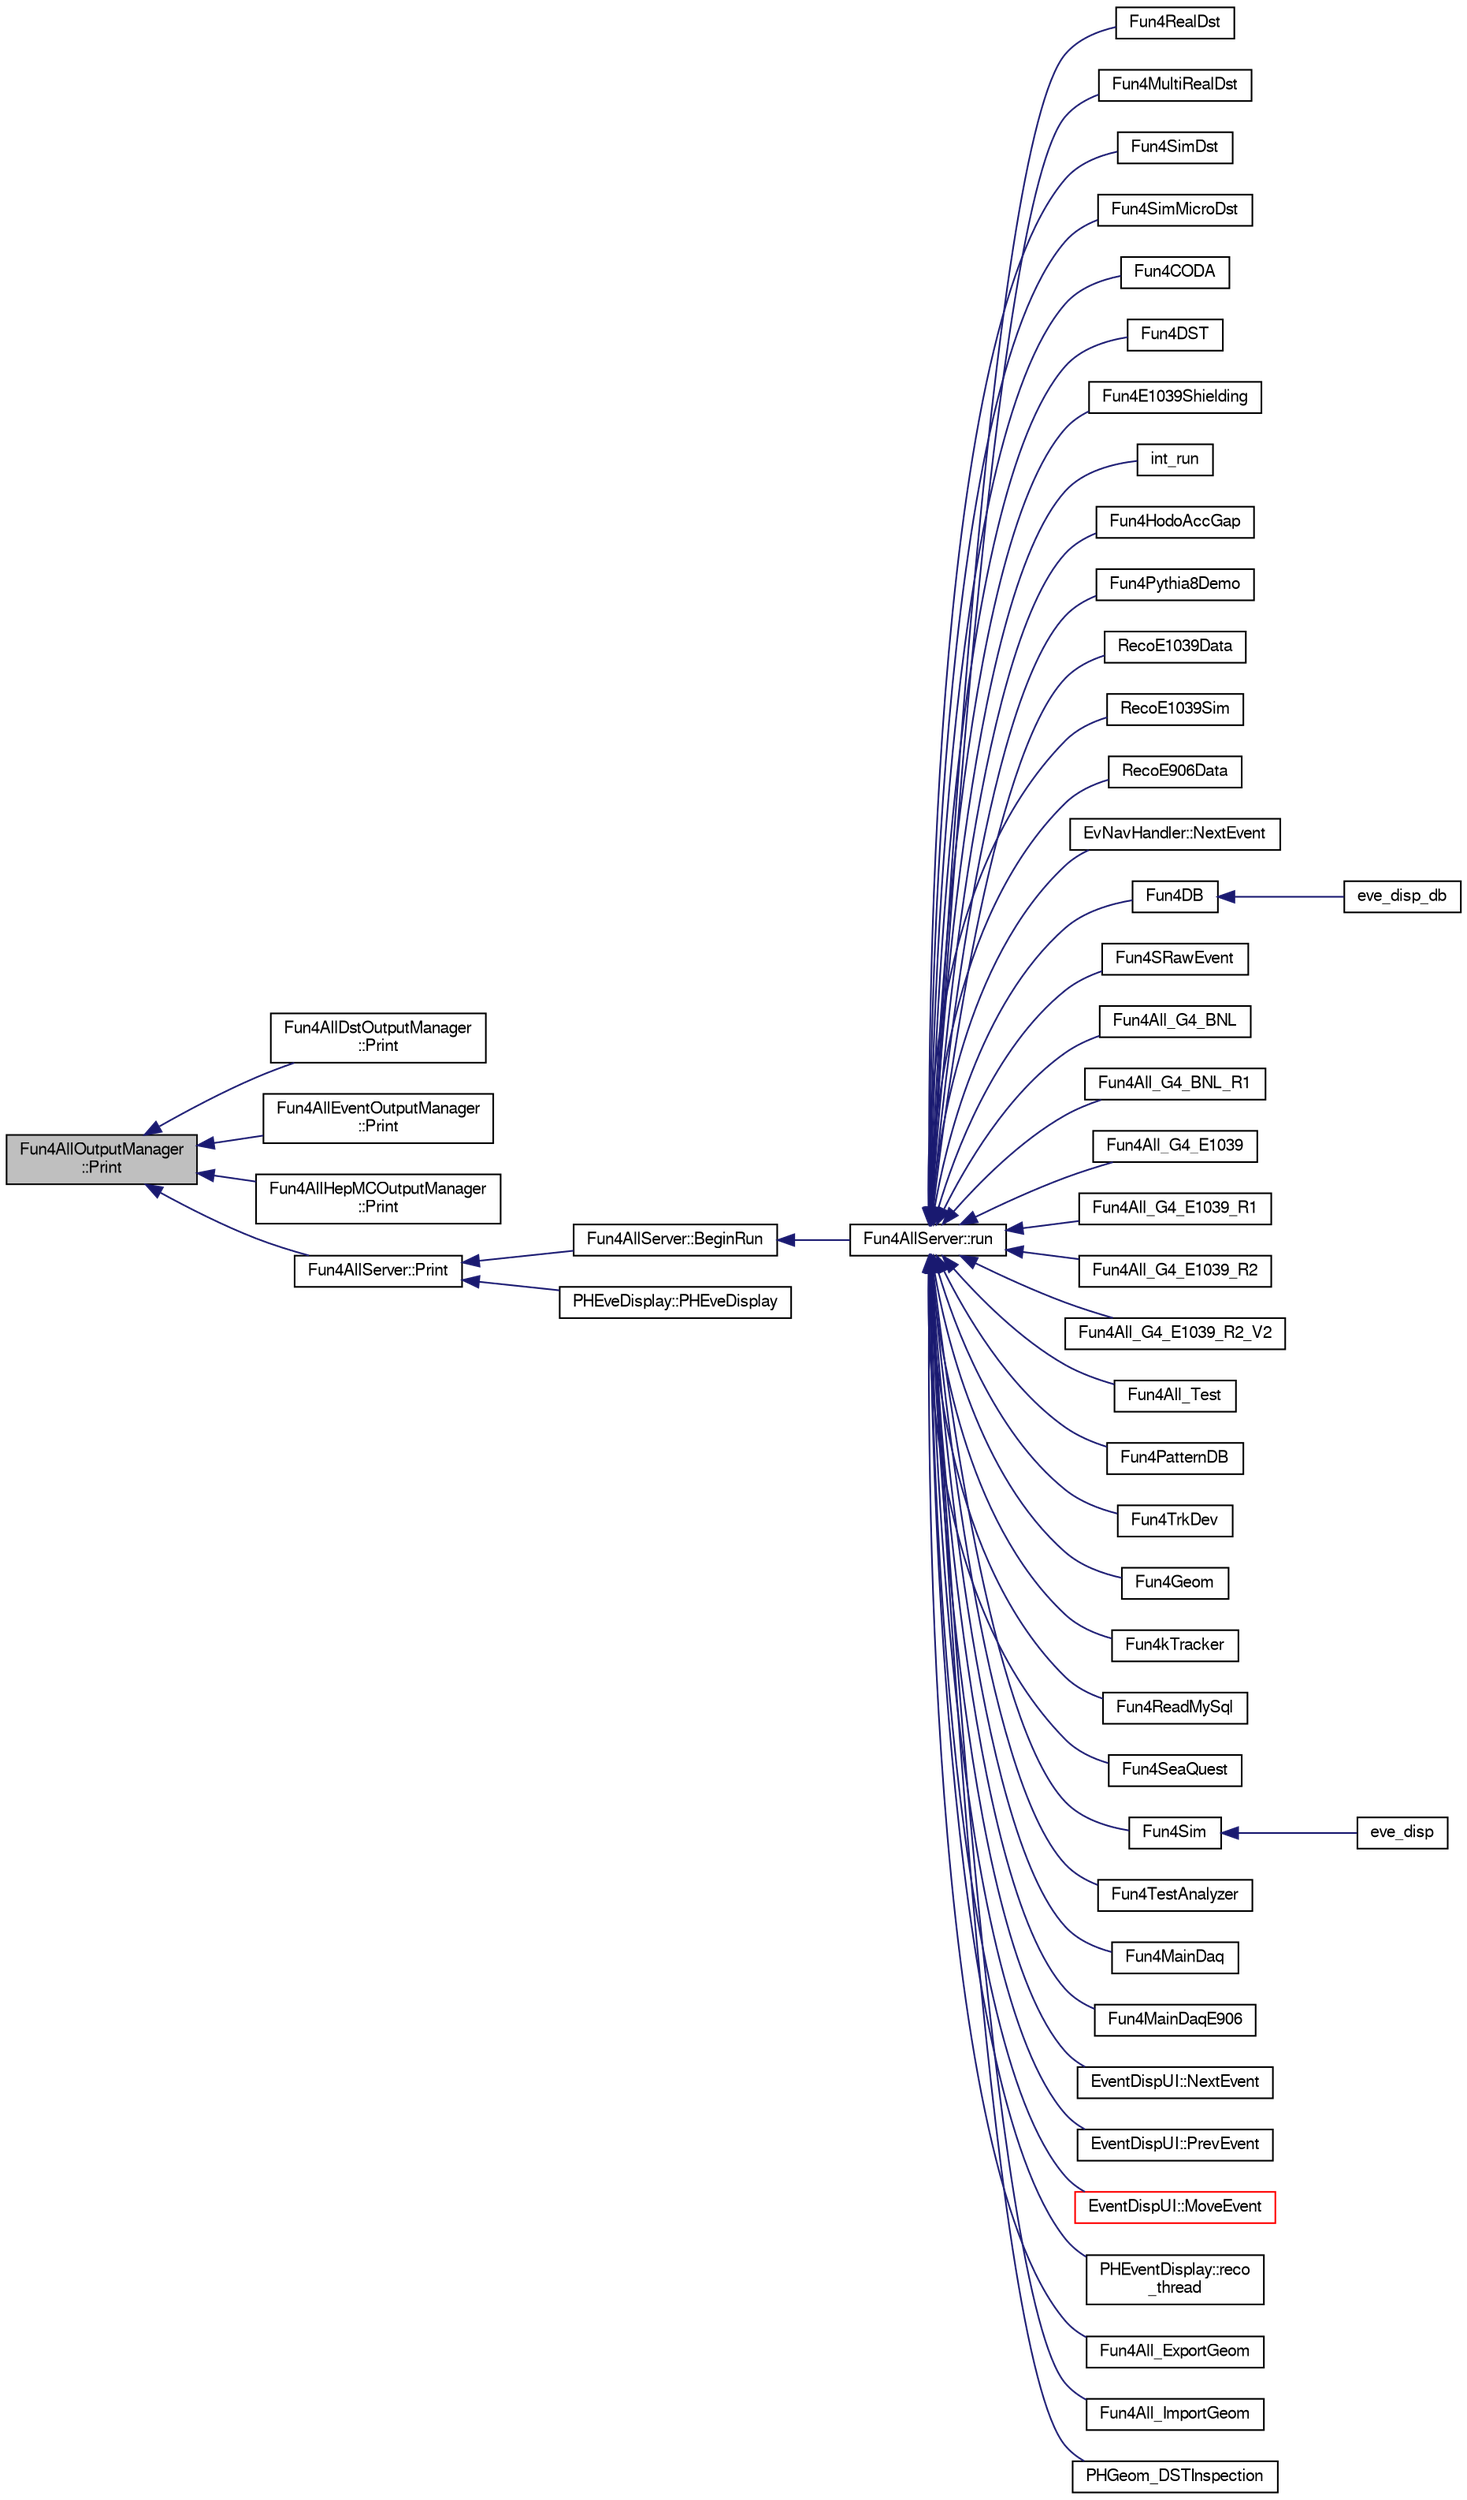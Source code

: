 digraph "Fun4AllOutputManager::Print"
{
  bgcolor="transparent";
  edge [fontname="FreeSans",fontsize="10",labelfontname="FreeSans",labelfontsize="10"];
  node [fontname="FreeSans",fontsize="10",shape=record];
  rankdir="LR";
  Node1 [label="Fun4AllOutputManager\l::Print",height=0.2,width=0.4,color="black", fillcolor="grey75", style="filled" fontcolor="black"];
  Node1 -> Node2 [dir="back",color="midnightblue",fontsize="10",style="solid",fontname="FreeSans"];
  Node2 [label="Fun4AllDstOutputManager\l::Print",height=0.2,width=0.4,color="black",URL="$da/daa/classFun4AllDstOutputManager.html#aabf3c98fd391310f0bd2b917213f6671",tooltip="print method (dump event selector) "];
  Node1 -> Node3 [dir="back",color="midnightblue",fontsize="10",style="solid",fontname="FreeSans"];
  Node3 [label="Fun4AllEventOutputManager\l::Print",height=0.2,width=0.4,color="black",URL="$d2/d4a/classFun4AllEventOutputManager.html#a2d0c494379ea20262ea11203096d0884",tooltip="print method (dump event selector) "];
  Node1 -> Node4 [dir="back",color="midnightblue",fontsize="10",style="solid",fontname="FreeSans"];
  Node4 [label="Fun4AllHepMCOutputManager\l::Print",height=0.2,width=0.4,color="black",URL="$d0/dec/classFun4AllHepMCOutputManager.html#ae757e05063e710a80aa993af065a15ce",tooltip="print method (dump event selector) "];
  Node1 -> Node5 [dir="back",color="midnightblue",fontsize="10",style="solid",fontname="FreeSans"];
  Node5 [label="Fun4AllServer::Print",height=0.2,width=0.4,color="black",URL="$da/d29/classFun4AllServer.html#ae1b1a243ee1a67367c8da4ec3bdc003d"];
  Node5 -> Node6 [dir="back",color="midnightblue",fontsize="10",style="solid",fontname="FreeSans"];
  Node6 [label="Fun4AllServer::BeginRun",height=0.2,width=0.4,color="black",URL="$da/d29/classFun4AllServer.html#afcfc5583204cac58b4e66a2406187a18"];
  Node6 -> Node7 [dir="back",color="midnightblue",fontsize="10",style="solid",fontname="FreeSans"];
  Node7 [label="Fun4AllServer::run",height=0.2,width=0.4,color="black",URL="$da/d29/classFun4AllServer.html#a11bbc8b2f53bc06e0b05ee202dd6372a",tooltip="run n events (0 means up to end of file) "];
  Node7 -> Node8 [dir="back",color="midnightblue",fontsize="10",style="solid",fontname="FreeSans"];
  Node8 [label="Fun4RealDst",height=0.2,width=0.4,color="black",URL="$da/daa/Fun4RealDst_8C.html#af2bc551d71266cd8c5a6daeea6a861d8",tooltip="Fun4MainDaq.C: Fun4all macro to decode the MainDAQ data. "];
  Node7 -> Node9 [dir="back",color="midnightblue",fontsize="10",style="solid",fontname="FreeSans"];
  Node9 [label="Fun4MultiRealDst",height=0.2,width=0.4,color="black",URL="$da/daa/Fun4RealDst_8C.html#aa80eadb6952b5d52a756d7cf52d05770",tooltip="Function to analyze multiple DST files. "];
  Node7 -> Node10 [dir="back",color="midnightblue",fontsize="10",style="solid",fontname="FreeSans"];
  Node10 [label="Fun4SimDst",height=0.2,width=0.4,color="black",URL="$db/dba/Fun4SimDst_8C.html#abf0708efff889232b6c0a7359cfb70ae",tooltip="Fun4SimDst.C: Fun4all macro to analyze the E1039 simulated DST files. "];
  Node7 -> Node11 [dir="back",color="midnightblue",fontsize="10",style="solid",fontname="FreeSans"];
  Node11 [label="Fun4SimMicroDst",height=0.2,width=0.4,color="black",URL="$d6/dac/Fun4SimMicroDst_8C.html#ab980c780491ded824d61247fc1fa6127",tooltip="Fun4SimMicroDst.C: Fun4all macro to analyze you uDST. "];
  Node7 -> Node12 [dir="back",color="midnightblue",fontsize="10",style="solid",fontname="FreeSans"];
  Node12 [label="Fun4CODA",height=0.2,width=0.4,color="black",URL="$db/dbe/Fun4CODA_8C.html#a1bbee777074605aa2a59ddf9b2b52742"];
  Node7 -> Node13 [dir="back",color="midnightblue",fontsize="10",style="solid",fontname="FreeSans"];
  Node13 [label="Fun4DST",height=0.2,width=0.4,color="black",URL="$de/daf/Fun4DST_8C.html#a6a43c5ad028285b022976fa872e60cbc"];
  Node7 -> Node14 [dir="back",color="midnightblue",fontsize="10",style="solid",fontname="FreeSans"];
  Node14 [label="Fun4E1039Shielding",height=0.2,width=0.4,color="black",URL="$d2/d24/Fun4E1039Shielding_8C.html#a42592782dd55d6e219305ff678a00dc2"];
  Node7 -> Node15 [dir="back",color="midnightblue",fontsize="10",style="solid",fontname="FreeSans"];
  Node15 [label="int_run",height=0.2,width=0.4,color="black",URL="$d1/da2/E1039Shielding_2int__run_8C.html#a088590a1a5b93b904ba076de8ca1ef82"];
  Node7 -> Node16 [dir="back",color="midnightblue",fontsize="10",style="solid",fontname="FreeSans"];
  Node16 [label="Fun4HodoAccGap",height=0.2,width=0.4,color="black",URL="$d6/d6a/Fun4HodoAccGap_8C.html#a7aaa0687f144d5e7b417d7e9ac5f36da"];
  Node7 -> Node17 [dir="back",color="midnightblue",fontsize="10",style="solid",fontname="FreeSans"];
  Node17 [label="Fun4Pythia8Demo",height=0.2,width=0.4,color="black",URL="$de/d66/Fun4Pythia8Demo_8C.html#a6a06be36766511c5ad76013c9cbfe5b5"];
  Node7 -> Node18 [dir="back",color="midnightblue",fontsize="10",style="solid",fontname="FreeSans"];
  Node18 [label="RecoE1039Data",height=0.2,width=0.4,color="black",URL="$db/dea/RecoE1039Data_8C.html#a619388c470b52b98a611cb6f18ba24c1"];
  Node7 -> Node19 [dir="back",color="midnightblue",fontsize="10",style="solid",fontname="FreeSans"];
  Node19 [label="RecoE1039Sim",height=0.2,width=0.4,color="black",URL="$d0/d9c/RecoE1039Sim_8C.html#a07edfd7b51752cb53ea50911050a8511"];
  Node7 -> Node20 [dir="back",color="midnightblue",fontsize="10",style="solid",fontname="FreeSans"];
  Node20 [label="RecoE906Data",height=0.2,width=0.4,color="black",URL="$df/d0c/RecoE906Data_8C.html#ad032525ca693000ba382d14d82bf9f2b"];
  Node7 -> Node21 [dir="back",color="midnightblue",fontsize="10",style="solid",fontname="FreeSans"];
  Node21 [label="EvNavHandler::NextEvent",height=0.2,width=0.4,color="black",URL="$d2/d99/classEvNavHandler.html#ad5d302e05a2917dbcf1d4b66453b7187"];
  Node7 -> Node22 [dir="back",color="midnightblue",fontsize="10",style="solid",fontname="FreeSans"];
  Node22 [label="Fun4DB",height=0.2,width=0.4,color="black",URL="$df/dc0/Fun4DB_8C.html#a156048b96f7485e3cc410afbc05fc286"];
  Node22 -> Node23 [dir="back",color="midnightblue",fontsize="10",style="solid",fontname="FreeSans"];
  Node23 [label="eve_disp_db",height=0.2,width=0.4,color="black",URL="$de/d2a/eve__disp__db_8C.html#aa8b45dd9cf940c8aff427aed5d9db19f"];
  Node7 -> Node24 [dir="back",color="midnightblue",fontsize="10",style="solid",fontname="FreeSans"];
  Node24 [label="Fun4SRawEvent",height=0.2,width=0.4,color="black",URL="$d8/de7/Fun4SRawEvent_8C.html#aaa9bb2e956ce860a8cb6e7845bcc4ed5"];
  Node7 -> Node25 [dir="back",color="midnightblue",fontsize="10",style="solid",fontname="FreeSans"];
  Node25 [label="Fun4All_G4_BNL",height=0.2,width=0.4,color="black",URL="$d9/de0/Fun4All__G4__BNL_8C.html#a62a558c2bb73d1be82a65b16f52ce2e0"];
  Node7 -> Node26 [dir="back",color="midnightblue",fontsize="10",style="solid",fontname="FreeSans"];
  Node26 [label="Fun4All_G4_BNL_R1",height=0.2,width=0.4,color="black",URL="$de/dad/Fun4All__G4__BNL__R1_8C.html#a361be596f3554cfa3d0fc26346c50c31"];
  Node7 -> Node27 [dir="back",color="midnightblue",fontsize="10",style="solid",fontname="FreeSans"];
  Node27 [label="Fun4All_G4_E1039",height=0.2,width=0.4,color="black",URL="$d1/d24/Fun4All__G4__E1039_8C.html#ad81863c21df83a735c57713bc9ec59b1"];
  Node7 -> Node28 [dir="back",color="midnightblue",fontsize="10",style="solid",fontname="FreeSans"];
  Node28 [label="Fun4All_G4_E1039_R1",height=0.2,width=0.4,color="black",URL="$de/d10/Fun4All__G4__E1039__R1_8C.html#aa484b834b55e3114dfd4cd82dcd11831"];
  Node7 -> Node29 [dir="back",color="midnightblue",fontsize="10",style="solid",fontname="FreeSans"];
  Node29 [label="Fun4All_G4_E1039_R2",height=0.2,width=0.4,color="black",URL="$df/d98/Fun4All__G4__E1039__R2_8C.html#a0cc5938b98723b2d5216049aad7edb01"];
  Node7 -> Node30 [dir="back",color="midnightblue",fontsize="10",style="solid",fontname="FreeSans"];
  Node30 [label="Fun4All_G4_E1039_R2_V2",height=0.2,width=0.4,color="black",URL="$d1/d91/Fun4All__G4__E1039__R2__V2_8C.html#a89f8b08cddafb17f4ba14e509a0ca1db"];
  Node7 -> Node31 [dir="back",color="midnightblue",fontsize="10",style="solid",fontname="FreeSans"];
  Node31 [label="Fun4All_Test",height=0.2,width=0.4,color="black",URL="$d5/db4/Fun4All__Test_8C.html#ae69a57ea66fbed58544200f95796a66f"];
  Node7 -> Node32 [dir="back",color="midnightblue",fontsize="10",style="solid",fontname="FreeSans"];
  Node32 [label="Fun4PatternDB",height=0.2,width=0.4,color="black",URL="$d7/d66/Fun4PatternDB_8C.html#a9e68afec0dfdd12961d550386529d5eb"];
  Node7 -> Node33 [dir="back",color="midnightblue",fontsize="10",style="solid",fontname="FreeSans"];
  Node33 [label="Fun4TrkDev",height=0.2,width=0.4,color="black",URL="$d2/d3a/Fun4TrkDev_8C.html#abd98cf50196a6ad7cb2289d1f0442b73"];
  Node7 -> Node34 [dir="back",color="midnightblue",fontsize="10",style="solid",fontname="FreeSans"];
  Node34 [label="Fun4Geom",height=0.2,width=0.4,color="black",URL="$db/d7c/Fun4DumpGeom_8C.html#ac8b66de3cf15072c6969f76f6b8f7f4c"];
  Node7 -> Node35 [dir="back",color="midnightblue",fontsize="10",style="solid",fontname="FreeSans"];
  Node35 [label="Fun4kTracker",height=0.2,width=0.4,color="black",URL="$dd/d7d/Fun4kTracker_8C.html#abe7052288e4678d0346333383ad821ff"];
  Node7 -> Node36 [dir="back",color="midnightblue",fontsize="10",style="solid",fontname="FreeSans"];
  Node36 [label="Fun4ReadMySql",height=0.2,width=0.4,color="black",URL="$d9/d8c/Fun4ReadMySql_8C.html#a82110168fa15d41b073c27eeadfc0ff3"];
  Node7 -> Node37 [dir="back",color="midnightblue",fontsize="10",style="solid",fontname="FreeSans"];
  Node37 [label="Fun4SeaQuest",height=0.2,width=0.4,color="black",URL="$d6/d4c/Fun4SeaQuest_8C.html#a81bffd149f5c71602cb40eb0f45019c3"];
  Node7 -> Node38 [dir="back",color="midnightblue",fontsize="10",style="solid",fontname="FreeSans"];
  Node38 [label="Fun4Sim",height=0.2,width=0.4,color="black",URL="$d7/d65/e1039-core_2macros_2Fun4Sim_8C.html#a5e9276116ae0064f58b288a1e0e4e3db"];
  Node38 -> Node39 [dir="back",color="midnightblue",fontsize="10",style="solid",fontname="FreeSans"];
  Node39 [label="eve_disp",height=0.2,width=0.4,color="black",URL="$d2/d96/eve__disp_8C.html#abeb034dea489ef1866373d2464ec5721"];
  Node7 -> Node40 [dir="back",color="midnightblue",fontsize="10",style="solid",fontname="FreeSans"];
  Node40 [label="Fun4TestAnalyzer",height=0.2,width=0.4,color="black",URL="$de/d48/Fun4TestAnalyzer_8C.html#af993f3ce438e5ebcb52b97e41124a3db"];
  Node7 -> Node41 [dir="back",color="midnightblue",fontsize="10",style="solid",fontname="FreeSans"];
  Node41 [label="Fun4MainDaq",height=0.2,width=0.4,color="black",URL="$df/d6a/e1039-core_2online_2macros_2Fun4MainDaq_8C.html#ab9151bcfc5d35e7a25c9cf86fddd2bd2",tooltip="Fun4MainDaq.C: Fun4all macro to decode the MainDAQ data. "];
  Node7 -> Node42 [dir="back",color="midnightblue",fontsize="10",style="solid",fontname="FreeSans"];
  Node42 [label="Fun4MainDaqE906",height=0.2,width=0.4,color="black",URL="$d1/d6b/Fun4MainDaqE906_8C.html#a3617355b5c033a5635408b1cd8c29c35",tooltip="Fun4MainDaq.C: Fun4all macro to decode the MainDAQ data. "];
  Node7 -> Node43 [dir="back",color="midnightblue",fontsize="10",style="solid",fontname="FreeSans"];
  Node43 [label="EventDispUI::NextEvent",height=0.2,width=0.4,color="black",URL="$d8/d6d/classEventDispUI.html#a93421e77c003c06c1aff15cd2adb1c9a"];
  Node7 -> Node44 [dir="back",color="midnightblue",fontsize="10",style="solid",fontname="FreeSans"];
  Node44 [label="EventDispUI::PrevEvent",height=0.2,width=0.4,color="black",URL="$d8/d6d/classEventDispUI.html#ae9dafaeb3aef27cf0a38037faf17562d"];
  Node7 -> Node45 [dir="back",color="midnightblue",fontsize="10",style="solid",fontname="FreeSans"];
  Node45 [label="EventDispUI::MoveEvent",height=0.2,width=0.4,color="red",URL="$d8/d6d/classEventDispUI.html#a56a1055e13ce1e361c85c1820e44a9b3"];
  Node7 -> Node46 [dir="back",color="midnightblue",fontsize="10",style="solid",fontname="FreeSans"];
  Node46 [label="PHEventDisplay::reco\l_thread",height=0.2,width=0.4,color="black",URL="$d1/dce/classPHEventDisplay.html#adbfbc3b91e5fae081419271b60e74452"];
  Node7 -> Node47 [dir="back",color="midnightblue",fontsize="10",style="solid",fontname="FreeSans"];
  Node47 [label="Fun4All_ExportGeom",height=0.2,width=0.4,color="black",URL="$df/d51/Fun4All__ExportGeom_8C.html#a582925c51bad38d562cf19e71211adfd",tooltip="get geometry from DST file and output TGeoManager ROOT files or other formats of geometry files ..."];
  Node7 -> Node48 [dir="back",color="midnightblue",fontsize="10",style="solid",fontname="FreeSans"];
  Node48 [label="Fun4All_ImportGeom",height=0.2,width=0.4,color="black",URL="$d9/d0f/Fun4All__ImportGeom_8C.html#a3388968a8dae60e9eb62b1126f747b6a",tooltip="Read in a Geometry file, and output DST and ROOT TGeo files. "];
  Node7 -> Node49 [dir="back",color="midnightblue",fontsize="10",style="solid",fontname="FreeSans"];
  Node49 [label="PHGeom_DSTInspection",height=0.2,width=0.4,color="black",URL="$d6/deb/PHGeom__DSTInspection_8C.html#a8a06a40e2950cd31dda512c040049cd0"];
  Node5 -> Node50 [dir="back",color="midnightblue",fontsize="10",style="solid",fontname="FreeSans"];
  Node50 [label="PHEveDisplay::PHEveDisplay",height=0.2,width=0.4,color="black",URL="$df/d41/classPHEveDisplay.html#a7277b7998bff90aa84bdc066e6cbbb6a"];
}
